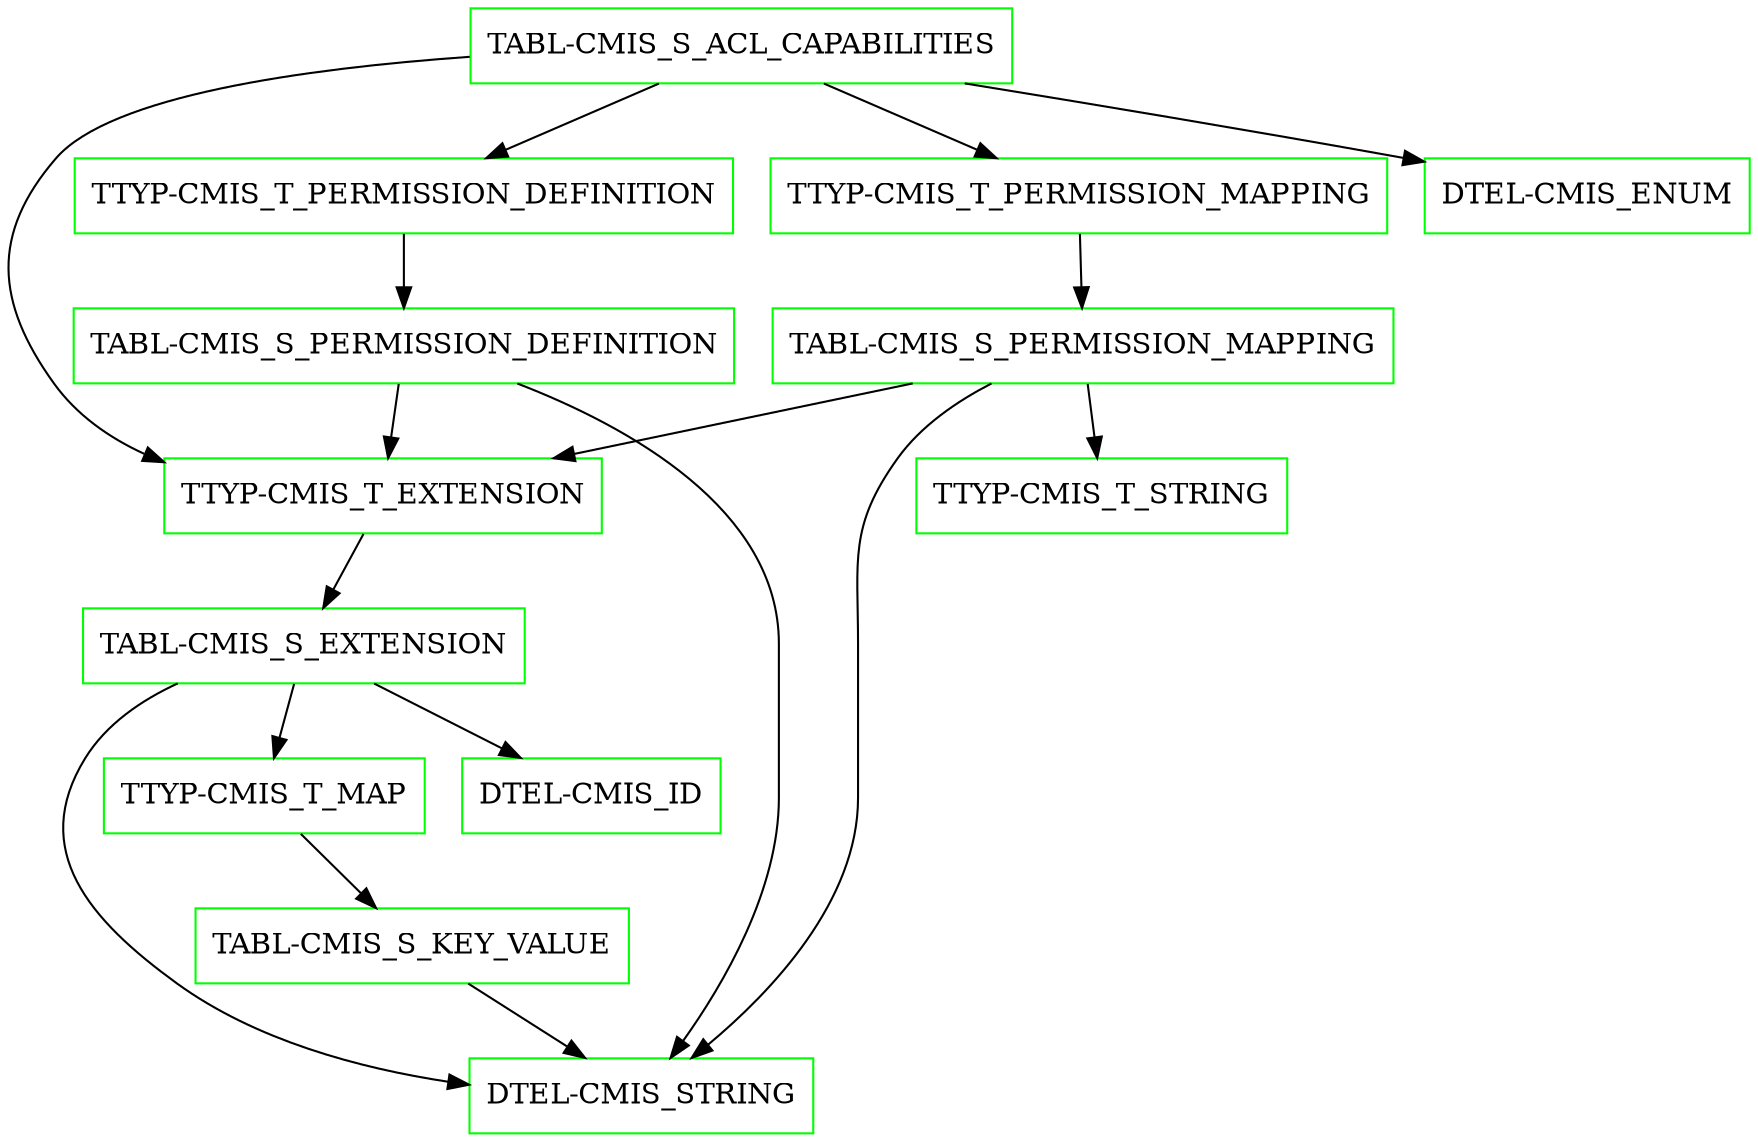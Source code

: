 digraph G {
  "TABL-CMIS_S_ACL_CAPABILITIES" [shape=box,color=green];
  "TTYP-CMIS_T_EXTENSION" [shape=box,color=green,URL="./TTYP_CMIS_T_EXTENSION.html"];
  "TABL-CMIS_S_EXTENSION" [shape=box,color=green,URL="./TABL_CMIS_S_EXTENSION.html"];
  "TTYP-CMIS_T_MAP" [shape=box,color=green,URL="./TTYP_CMIS_T_MAP.html"];
  "TABL-CMIS_S_KEY_VALUE" [shape=box,color=green,URL="./TABL_CMIS_S_KEY_VALUE.html"];
  "DTEL-CMIS_STRING" [shape=box,color=green,URL="./DTEL_CMIS_STRING.html"];
  "DTEL-CMIS_ID" [shape=box,color=green,URL="./DTEL_CMIS_ID.html"];
  "TTYP-CMIS_T_PERMISSION_DEFINITION" [shape=box,color=green,URL="./TTYP_CMIS_T_PERMISSION_DEFINITION.html"];
  "TABL-CMIS_S_PERMISSION_DEFINITION" [shape=box,color=green,URL="./TABL_CMIS_S_PERMISSION_DEFINITION.html"];
  "TTYP-CMIS_T_PERMISSION_MAPPING" [shape=box,color=green,URL="./TTYP_CMIS_T_PERMISSION_MAPPING.html"];
  "TABL-CMIS_S_PERMISSION_MAPPING" [shape=box,color=green,URL="./TABL_CMIS_S_PERMISSION_MAPPING.html"];
  "TTYP-CMIS_T_STRING" [shape=box,color=green,URL="./TTYP_CMIS_T_STRING.html"];
  "DTEL-CMIS_ENUM" [shape=box,color=green,URL="./DTEL_CMIS_ENUM.html"];
  "TABL-CMIS_S_ACL_CAPABILITIES" -> "DTEL-CMIS_ENUM";
  "TABL-CMIS_S_ACL_CAPABILITIES" -> "TTYP-CMIS_T_PERMISSION_MAPPING";
  "TABL-CMIS_S_ACL_CAPABILITIES" -> "TTYP-CMIS_T_PERMISSION_DEFINITION";
  "TABL-CMIS_S_ACL_CAPABILITIES" -> "TTYP-CMIS_T_EXTENSION";
  "TTYP-CMIS_T_EXTENSION" -> "TABL-CMIS_S_EXTENSION";
  "TABL-CMIS_S_EXTENSION" -> "DTEL-CMIS_ID";
  "TABL-CMIS_S_EXTENSION" -> "DTEL-CMIS_STRING";
  "TABL-CMIS_S_EXTENSION" -> "TTYP-CMIS_T_MAP";
  "TTYP-CMIS_T_MAP" -> "TABL-CMIS_S_KEY_VALUE";
  "TABL-CMIS_S_KEY_VALUE" -> "DTEL-CMIS_STRING";
  "TTYP-CMIS_T_PERMISSION_DEFINITION" -> "TABL-CMIS_S_PERMISSION_DEFINITION";
  "TABL-CMIS_S_PERMISSION_DEFINITION" -> "DTEL-CMIS_STRING";
  "TABL-CMIS_S_PERMISSION_DEFINITION" -> "TTYP-CMIS_T_EXTENSION";
  "TTYP-CMIS_T_PERMISSION_MAPPING" -> "TABL-CMIS_S_PERMISSION_MAPPING";
  "TABL-CMIS_S_PERMISSION_MAPPING" -> "DTEL-CMIS_STRING";
  "TABL-CMIS_S_PERMISSION_MAPPING" -> "TTYP-CMIS_T_STRING";
  "TABL-CMIS_S_PERMISSION_MAPPING" -> "TTYP-CMIS_T_EXTENSION";
}
